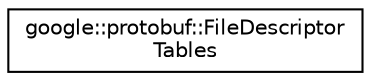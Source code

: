 digraph "类继承关系图"
{
 // LATEX_PDF_SIZE
  edge [fontname="Helvetica",fontsize="10",labelfontname="Helvetica",labelfontsize="10"];
  node [fontname="Helvetica",fontsize="10",shape=record];
  rankdir="LR";
  Node0 [label="google::protobuf::FileDescriptor\lTables",height=0.2,width=0.4,color="black", fillcolor="white", style="filled",URL="$classgoogle_1_1protobuf_1_1FileDescriptorTables.html",tooltip=" "];
}
